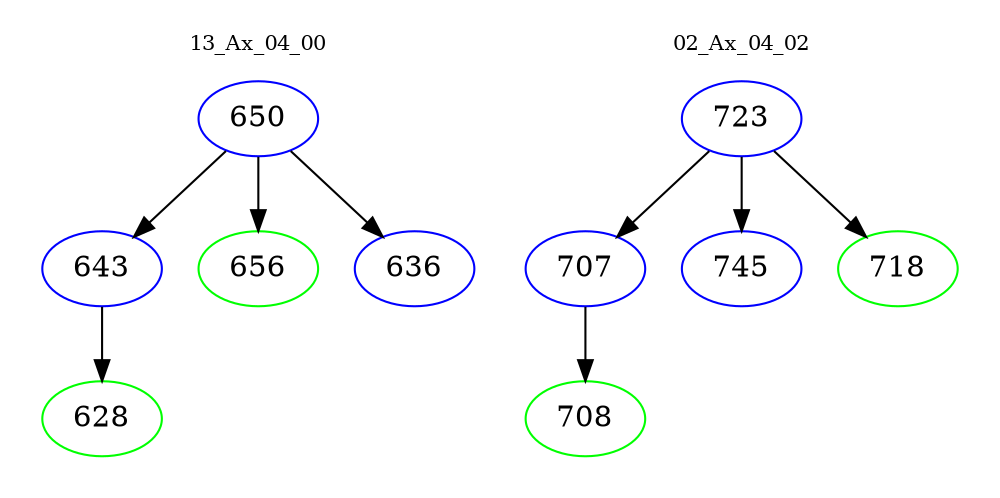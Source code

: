 digraph{
subgraph cluster_0 {
color = white
label = "13_Ax_04_00";
fontsize=10;
T0_650 [label="650", color="blue"]
T0_650 -> T0_643 [color="black"]
T0_643 [label="643", color="blue"]
T0_643 -> T0_628 [color="black"]
T0_628 [label="628", color="green"]
T0_650 -> T0_656 [color="black"]
T0_656 [label="656", color="green"]
T0_650 -> T0_636 [color="black"]
T0_636 [label="636", color="blue"]
}
subgraph cluster_1 {
color = white
label = "02_Ax_04_02";
fontsize=10;
T1_723 [label="723", color="blue"]
T1_723 -> T1_707 [color="black"]
T1_707 [label="707", color="blue"]
T1_707 -> T1_708 [color="black"]
T1_708 [label="708", color="green"]
T1_723 -> T1_745 [color="black"]
T1_745 [label="745", color="blue"]
T1_723 -> T1_718 [color="black"]
T1_718 [label="718", color="green"]
}
}
